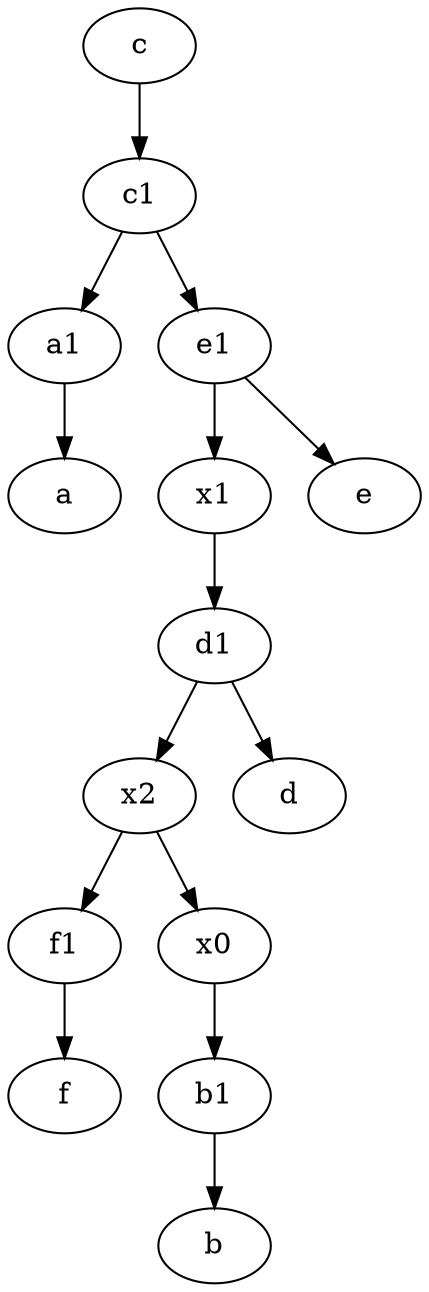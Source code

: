 digraph  {
	x2;
	a1 [pos="40,15!"];
	f1;
	e1 [pos="25,45!"];
	b1 [pos="45,20!"];
	c1 [pos="30,15!"];
	x0;
	d1 [pos="25,30!"];
	x1;
	c [pos="20,10!"];
	x2 -> x0;
	x0 -> b1;
	a1 -> a;
	c1 -> e1;
	x1 -> d1;
	c -> c1;
	e1 -> x1;
	b1 -> b;
	e1 -> e;
	c1 -> a1;
	d1 -> d;
	f1 -> f;
	d1 -> x2;
	x2 -> f1;

	}